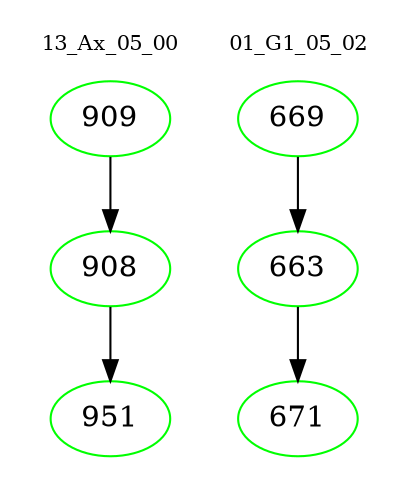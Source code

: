 digraph{
subgraph cluster_0 {
color = white
label = "13_Ax_05_00";
fontsize=10;
T0_909 [label="909", color="green"]
T0_909 -> T0_908 [color="black"]
T0_908 [label="908", color="green"]
T0_908 -> T0_951 [color="black"]
T0_951 [label="951", color="green"]
}
subgraph cluster_1 {
color = white
label = "01_G1_05_02";
fontsize=10;
T1_669 [label="669", color="green"]
T1_669 -> T1_663 [color="black"]
T1_663 [label="663", color="green"]
T1_663 -> T1_671 [color="black"]
T1_671 [label="671", color="green"]
}
}
